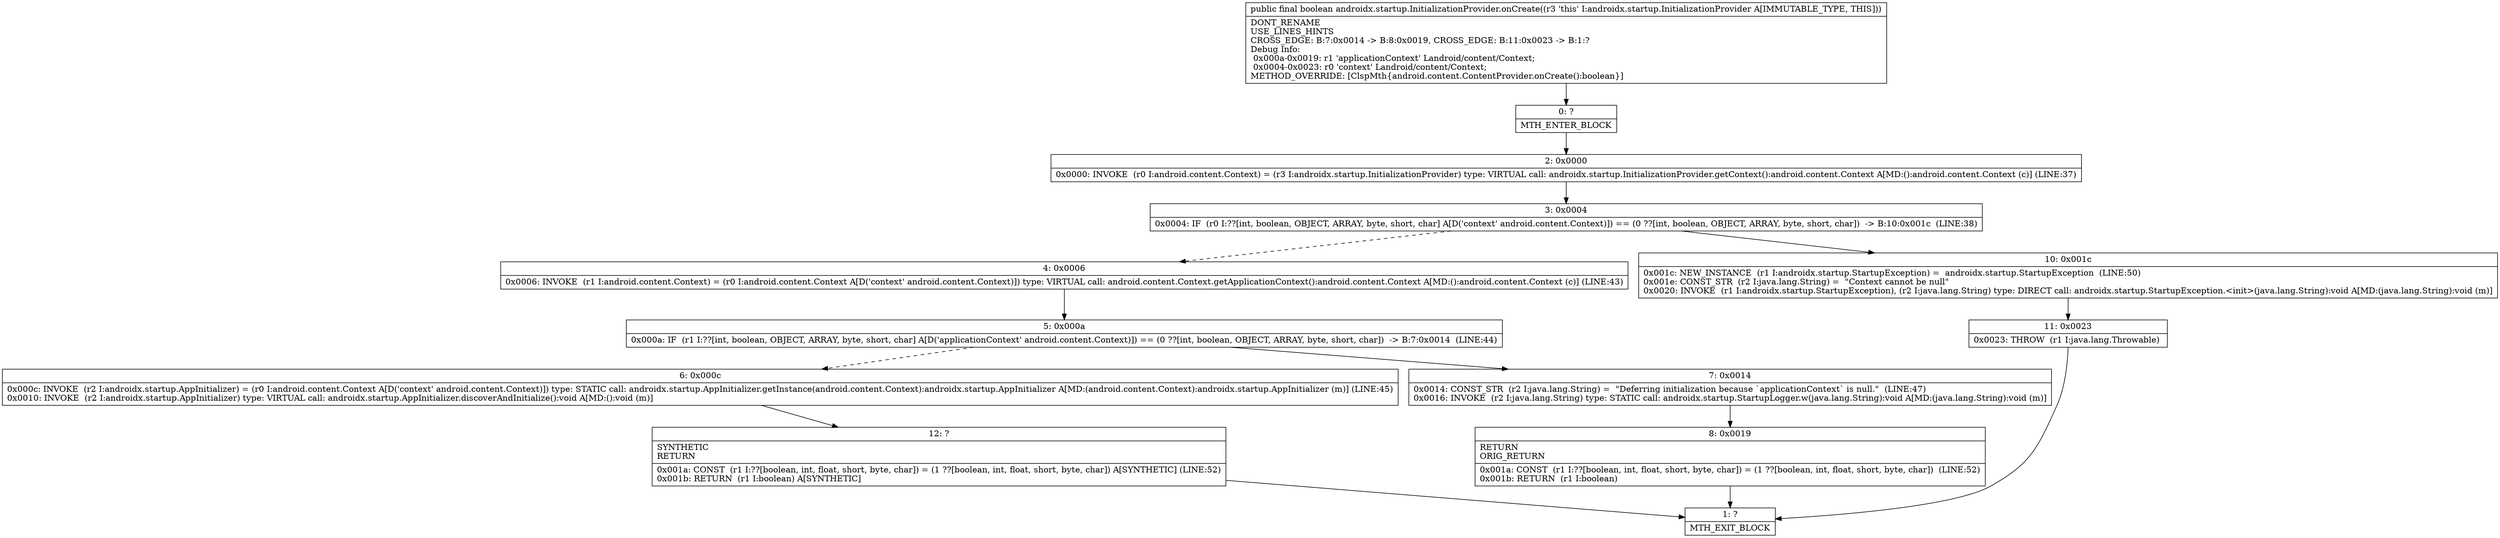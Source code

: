 digraph "CFG forandroidx.startup.InitializationProvider.onCreate()Z" {
Node_0 [shape=record,label="{0\:\ ?|MTH_ENTER_BLOCK\l}"];
Node_2 [shape=record,label="{2\:\ 0x0000|0x0000: INVOKE  (r0 I:android.content.Context) = (r3 I:androidx.startup.InitializationProvider) type: VIRTUAL call: androidx.startup.InitializationProvider.getContext():android.content.Context A[MD:():android.content.Context (c)] (LINE:37)\l}"];
Node_3 [shape=record,label="{3\:\ 0x0004|0x0004: IF  (r0 I:??[int, boolean, OBJECT, ARRAY, byte, short, char] A[D('context' android.content.Context)]) == (0 ??[int, boolean, OBJECT, ARRAY, byte, short, char])  \-\> B:10:0x001c  (LINE:38)\l}"];
Node_4 [shape=record,label="{4\:\ 0x0006|0x0006: INVOKE  (r1 I:android.content.Context) = (r0 I:android.content.Context A[D('context' android.content.Context)]) type: VIRTUAL call: android.content.Context.getApplicationContext():android.content.Context A[MD:():android.content.Context (c)] (LINE:43)\l}"];
Node_5 [shape=record,label="{5\:\ 0x000a|0x000a: IF  (r1 I:??[int, boolean, OBJECT, ARRAY, byte, short, char] A[D('applicationContext' android.content.Context)]) == (0 ??[int, boolean, OBJECT, ARRAY, byte, short, char])  \-\> B:7:0x0014  (LINE:44)\l}"];
Node_6 [shape=record,label="{6\:\ 0x000c|0x000c: INVOKE  (r2 I:androidx.startup.AppInitializer) = (r0 I:android.content.Context A[D('context' android.content.Context)]) type: STATIC call: androidx.startup.AppInitializer.getInstance(android.content.Context):androidx.startup.AppInitializer A[MD:(android.content.Context):androidx.startup.AppInitializer (m)] (LINE:45)\l0x0010: INVOKE  (r2 I:androidx.startup.AppInitializer) type: VIRTUAL call: androidx.startup.AppInitializer.discoverAndInitialize():void A[MD:():void (m)]\l}"];
Node_12 [shape=record,label="{12\:\ ?|SYNTHETIC\lRETURN\l|0x001a: CONST  (r1 I:??[boolean, int, float, short, byte, char]) = (1 ??[boolean, int, float, short, byte, char]) A[SYNTHETIC] (LINE:52)\l0x001b: RETURN  (r1 I:boolean) A[SYNTHETIC]\l}"];
Node_1 [shape=record,label="{1\:\ ?|MTH_EXIT_BLOCK\l}"];
Node_7 [shape=record,label="{7\:\ 0x0014|0x0014: CONST_STR  (r2 I:java.lang.String) =  \"Deferring initialization because `applicationContext` is null.\"  (LINE:47)\l0x0016: INVOKE  (r2 I:java.lang.String) type: STATIC call: androidx.startup.StartupLogger.w(java.lang.String):void A[MD:(java.lang.String):void (m)]\l}"];
Node_8 [shape=record,label="{8\:\ 0x0019|RETURN\lORIG_RETURN\l|0x001a: CONST  (r1 I:??[boolean, int, float, short, byte, char]) = (1 ??[boolean, int, float, short, byte, char])  (LINE:52)\l0x001b: RETURN  (r1 I:boolean) \l}"];
Node_10 [shape=record,label="{10\:\ 0x001c|0x001c: NEW_INSTANCE  (r1 I:androidx.startup.StartupException) =  androidx.startup.StartupException  (LINE:50)\l0x001e: CONST_STR  (r2 I:java.lang.String) =  \"Context cannot be null\" \l0x0020: INVOKE  (r1 I:androidx.startup.StartupException), (r2 I:java.lang.String) type: DIRECT call: androidx.startup.StartupException.\<init\>(java.lang.String):void A[MD:(java.lang.String):void (m)]\l}"];
Node_11 [shape=record,label="{11\:\ 0x0023|0x0023: THROW  (r1 I:java.lang.Throwable) \l}"];
MethodNode[shape=record,label="{public final boolean androidx.startup.InitializationProvider.onCreate((r3 'this' I:androidx.startup.InitializationProvider A[IMMUTABLE_TYPE, THIS]))  | DONT_RENAME\lUSE_LINES_HINTS\lCROSS_EDGE: B:7:0x0014 \-\> B:8:0x0019, CROSS_EDGE: B:11:0x0023 \-\> B:1:?\lDebug Info:\l  0x000a\-0x0019: r1 'applicationContext' Landroid\/content\/Context;\l  0x0004\-0x0023: r0 'context' Landroid\/content\/Context;\lMETHOD_OVERRIDE: [ClspMth\{android.content.ContentProvider.onCreate():boolean\}]\l}"];
MethodNode -> Node_0;Node_0 -> Node_2;
Node_2 -> Node_3;
Node_3 -> Node_4[style=dashed];
Node_3 -> Node_10;
Node_4 -> Node_5;
Node_5 -> Node_6[style=dashed];
Node_5 -> Node_7;
Node_6 -> Node_12;
Node_12 -> Node_1;
Node_7 -> Node_8;
Node_8 -> Node_1;
Node_10 -> Node_11;
Node_11 -> Node_1;
}

